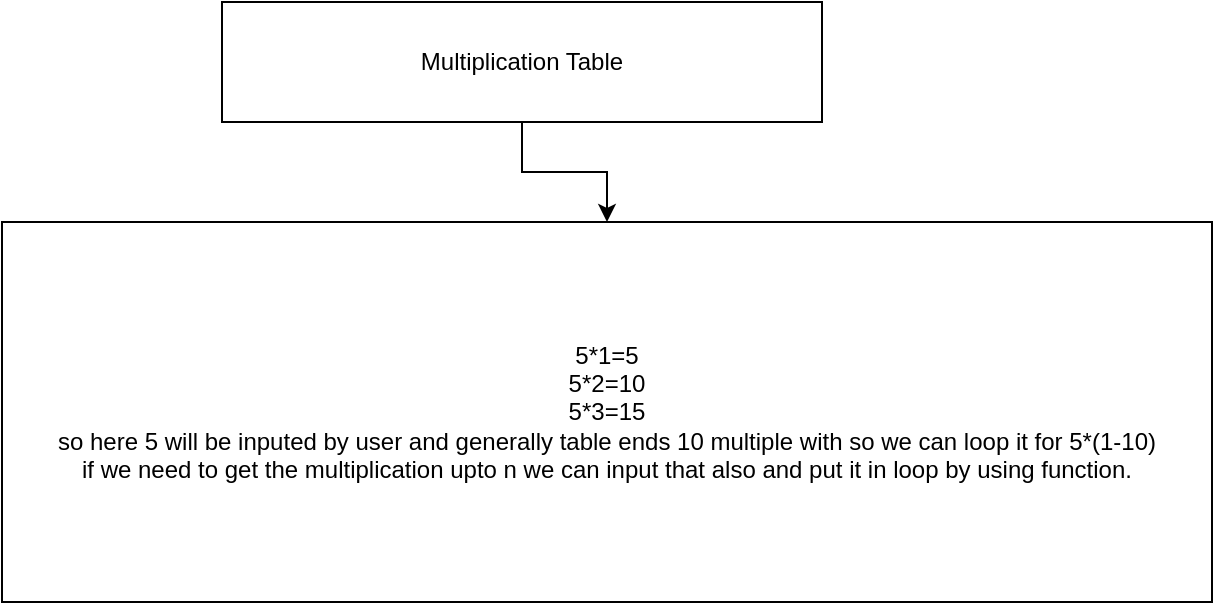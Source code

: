 <mxfile version="16.5.1" type="device"><diagram id="7A4n1k9puFJ3AJxcPv2n" name="Page-1"><mxGraphModel dx="868" dy="553" grid="1" gridSize="10" guides="1" tooltips="1" connect="1" arrows="1" fold="1" page="1" pageScale="1" pageWidth="850" pageHeight="1100" math="0" shadow="0"><root><mxCell id="0"/><mxCell id="1" parent="0"/><mxCell id="VQURAahiEpnSxZsmyn4M-4" style="edgeStyle=orthogonalEdgeStyle;rounded=0;orthogonalLoop=1;jettySize=auto;html=1;exitX=0.5;exitY=1;exitDx=0;exitDy=0;" edge="1" parent="1" source="VQURAahiEpnSxZsmyn4M-1" target="VQURAahiEpnSxZsmyn4M-2"><mxGeometry relative="1" as="geometry"/></mxCell><mxCell id="VQURAahiEpnSxZsmyn4M-1" value="Multiplication Table" style="rounded=0;whiteSpace=wrap;html=1;" vertex="1" parent="1"><mxGeometry x="240" y="60" width="300" height="60" as="geometry"/></mxCell><mxCell id="VQURAahiEpnSxZsmyn4M-2" value="5*1=5&lt;br&gt;5*2=10&lt;br&gt;5*3=15&lt;br&gt;so here 5 will be inputed by user and generally table ends 10 multiple with so we can loop it for 5*(1-10)&lt;br&gt;if we need to get the multiplication upto n we can input that also and put it in loop by using function." style="rounded=0;whiteSpace=wrap;html=1;" vertex="1" parent="1"><mxGeometry x="130" y="170" width="605" height="190" as="geometry"/></mxCell></root></mxGraphModel></diagram></mxfile>